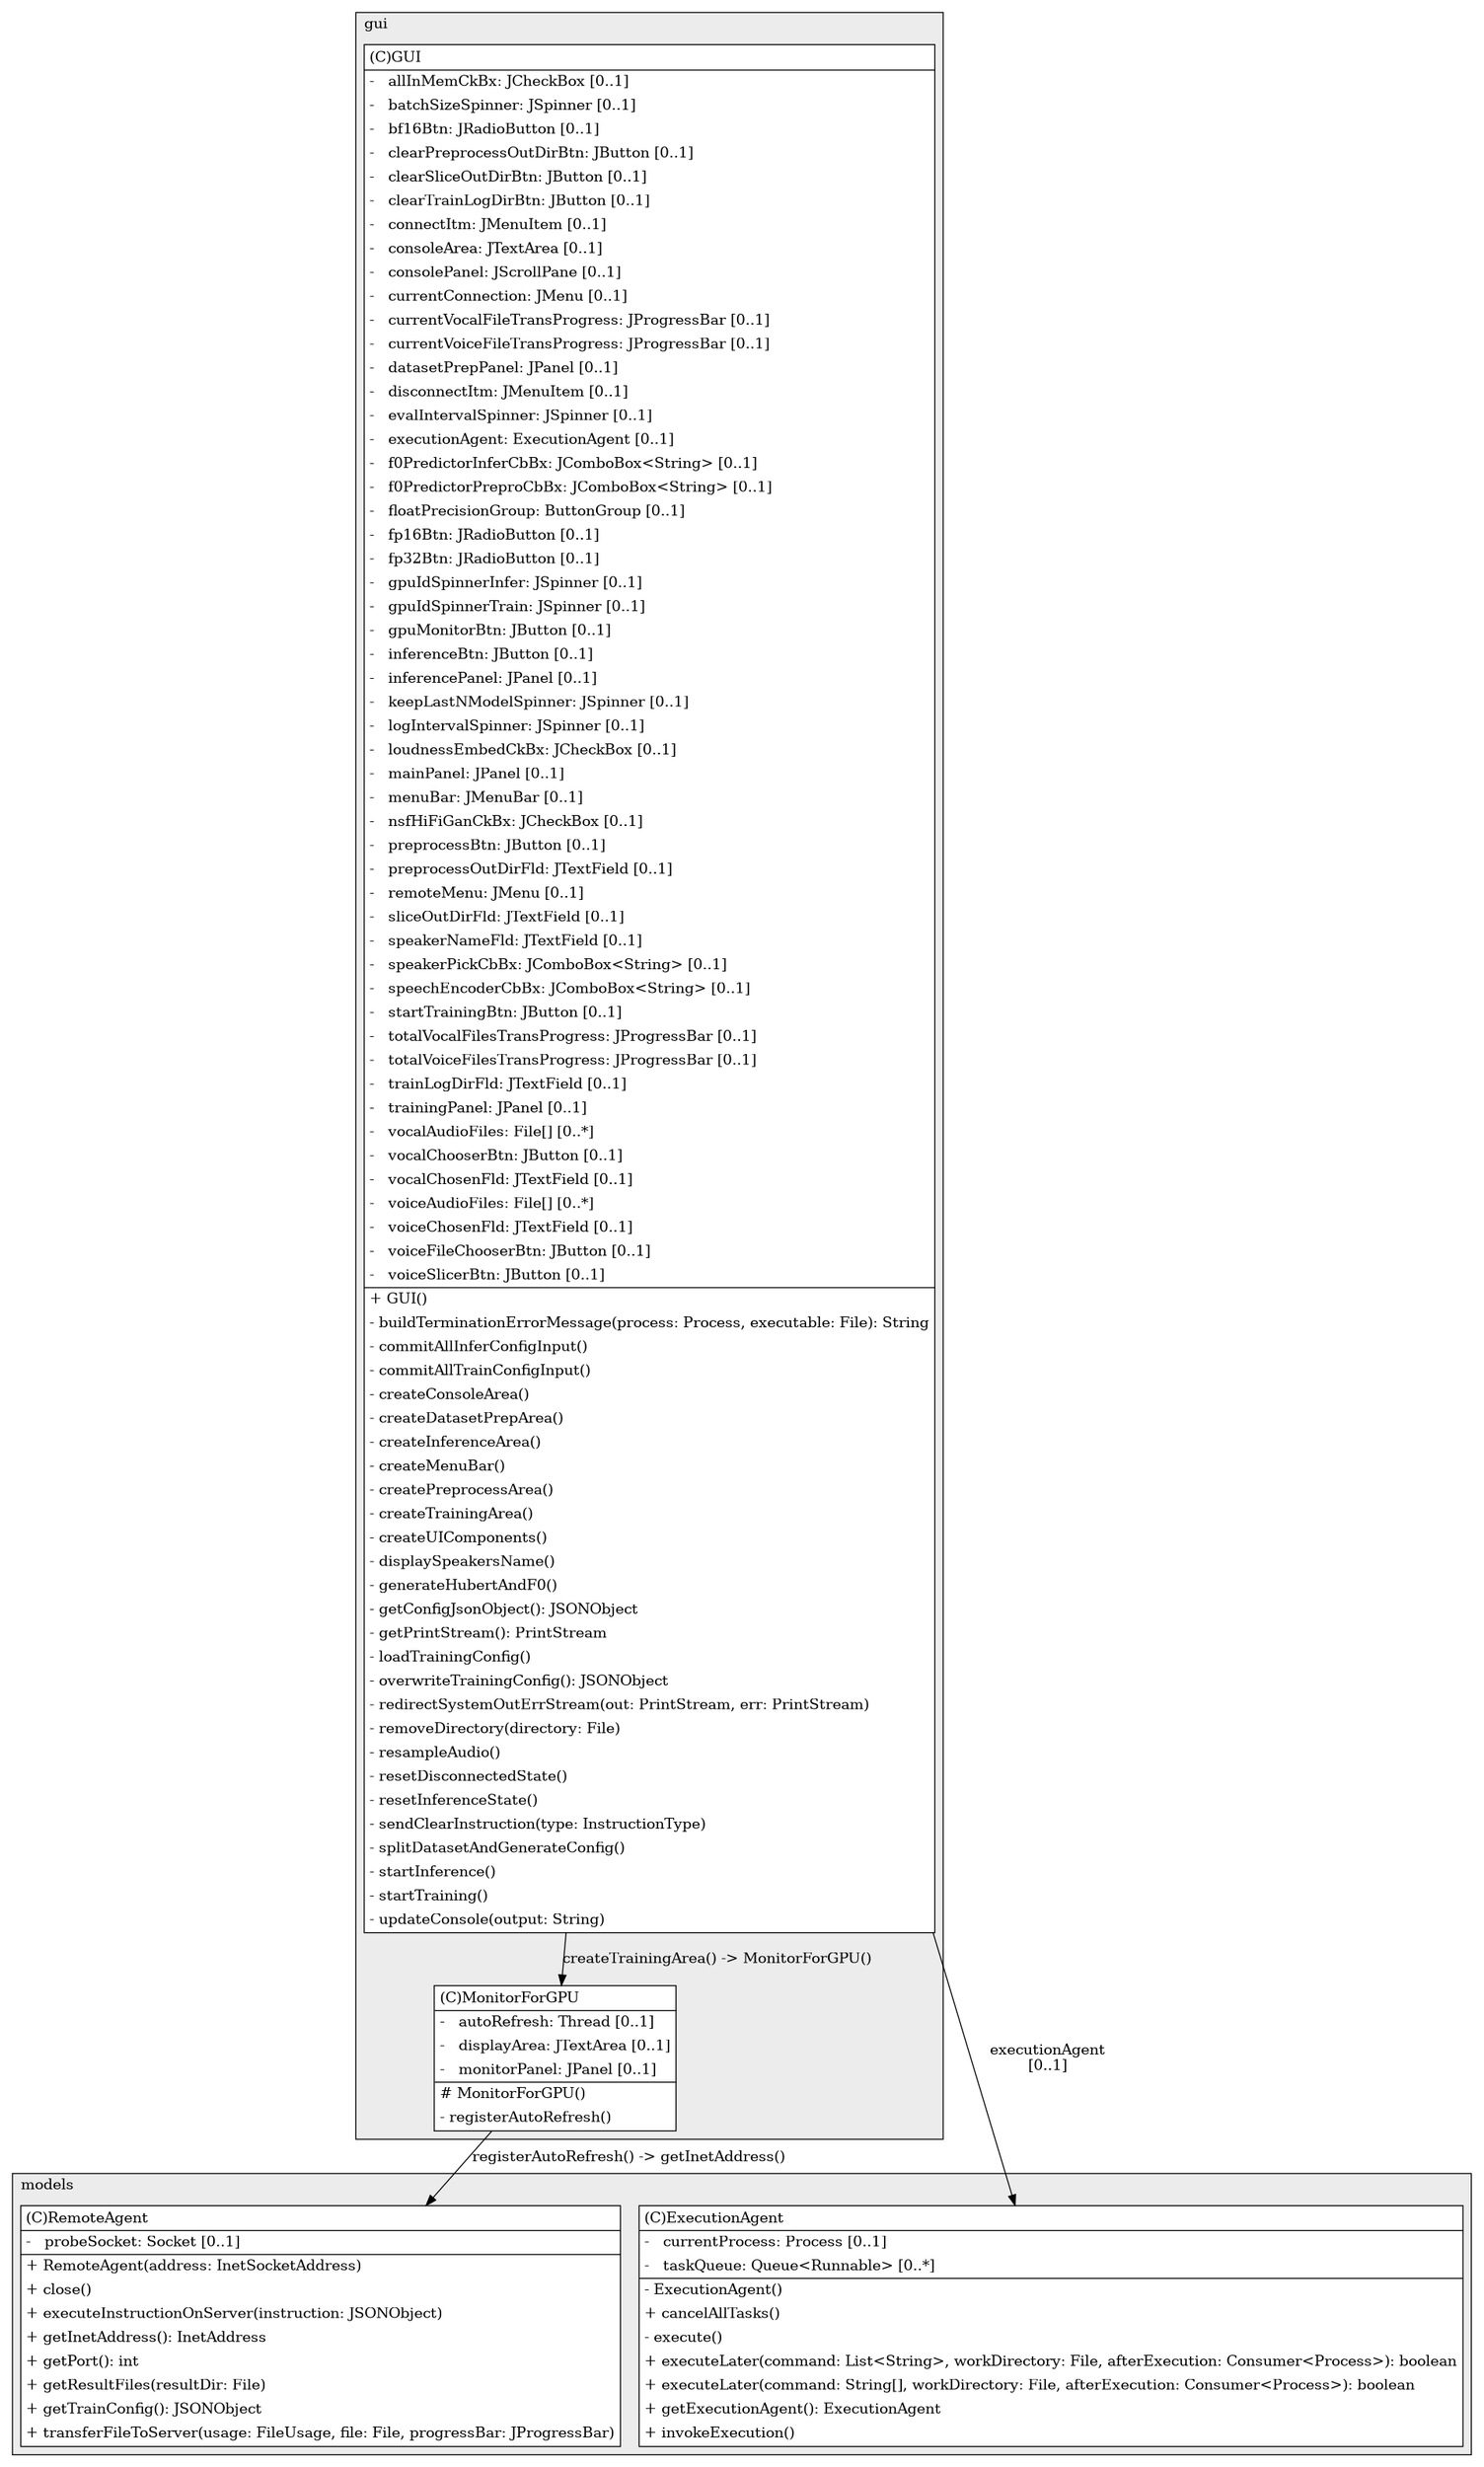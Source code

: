 @startuml

/' diagram meta data start
config=StructureConfiguration;
{
  "projectClassification": {
    "searchMode": "OpenProject", // OpenProject, AllProjects
    "includedProjects": "",
    "pathEndKeywords": "*.impl",
    "isClientPath": "",
    "isClientName": "",
    "isTestPath": "",
    "isTestName": "",
    "isMappingPath": "",
    "isMappingName": "",
    "isDataAccessPath": "",
    "isDataAccessName": "",
    "isDataStructurePath": "",
    "isDataStructureName": "",
    "isInterfaceStructuresPath": "",
    "isInterfaceStructuresName": "",
    "isEntryPointPath": "",
    "isEntryPointName": "",
    "treatFinalFieldsAsMandatory": false
  },
  "graphRestriction": {
    "classPackageExcludeFilter": "",
    "classPackageIncludeFilter": "",
    "classNameExcludeFilter": "",
    "classNameIncludeFilter": "",
    "methodNameExcludeFilter": "",
    "methodNameIncludeFilter": "",
    "removeByInheritance": "", // inheritance/annotation based filtering is done in a second step
    "removeByAnnotation": "",
    "removeByClassPackage": "", // cleanup the graph after inheritance/annotation based filtering is done
    "removeByClassName": "",
    "cutMappings": false,
    "cutEnum": false,
    "cutTests": true,
    "cutClient": false,
    "cutDataAccess": false,
    "cutInterfaceStructures": false,
    "cutDataStructures": false,
    "cutGetterAndSetter": false,
    "cutConstructors": false
  },
  "graphTraversal": {
    "forwardDepth": 5,
    "backwardDepth": 5,
    "classPackageExcludeFilter": "",
    "classPackageIncludeFilter": "",
    "classNameExcludeFilter": "",
    "classNameIncludeFilter": "",
    "methodNameExcludeFilter": "",
    "methodNameIncludeFilter": "",
    "hideMappings": false,
    "hideDataStructures": false,
    "hidePrivateMethods": false,
    "hideInterfaceCalls": false, // indirection: implementation -> interface (is hidden) -> implementation
    "onlyShowApplicationEntryPoints": false, // root node is included
    "useMethodCallsForStructureDiagram": "BothDirections" // ForwardOnly, BothDirections, No
  },
  "details": {
    "aggregation": "GroupByClass", // ByClass, GroupByClass, None
    "showClassGenericTypes": true,
    "showMethods": true,
    "showMethodParameterNames": true,
    "showMethodParameterTypes": true,
    "showMethodReturnType": true,
    "showPackageLevels": 5,
    "showDetailedClassStructure": true
  },
  "rootClass": "gui.GUI",
  "extensionCallbackMethod": "" // qualified.class.name#methodName - signature: public static String method(String)
}
diagram meta data end '/



digraph g {
    rankdir="TB"
    splines=polyline
    

'nodes 
subgraph cluster_102715 { 
   	label=gui
	labeljust=l
	fillcolor="#ececec"
	style=filled
   
   GUI102715[
	label=<<TABLE BORDER="1" CELLBORDER="0" CELLPADDING="4" CELLSPACING="0">
<TR><TD ALIGN="LEFT" >(C)GUI</TD></TR>
<HR/>
<TR><TD ALIGN="LEFT" >-   allInMemCkBx: JCheckBox [0..1]</TD></TR>
<TR><TD ALIGN="LEFT" >-   batchSizeSpinner: JSpinner [0..1]</TD></TR>
<TR><TD ALIGN="LEFT" >-   bf16Btn: JRadioButton [0..1]</TD></TR>
<TR><TD ALIGN="LEFT" >-   clearPreprocessOutDirBtn: JButton [0..1]</TD></TR>
<TR><TD ALIGN="LEFT" >-   clearSliceOutDirBtn: JButton [0..1]</TD></TR>
<TR><TD ALIGN="LEFT" >-   clearTrainLogDirBtn: JButton [0..1]</TD></TR>
<TR><TD ALIGN="LEFT" >-   connectItm: JMenuItem [0..1]</TD></TR>
<TR><TD ALIGN="LEFT" >-   consoleArea: JTextArea [0..1]</TD></TR>
<TR><TD ALIGN="LEFT" >-   consolePanel: JScrollPane [0..1]</TD></TR>
<TR><TD ALIGN="LEFT" >-   currentConnection: JMenu [0..1]</TD></TR>
<TR><TD ALIGN="LEFT" >-   currentVocalFileTransProgress: JProgressBar [0..1]</TD></TR>
<TR><TD ALIGN="LEFT" >-   currentVoiceFileTransProgress: JProgressBar [0..1]</TD></TR>
<TR><TD ALIGN="LEFT" >-   datasetPrepPanel: JPanel [0..1]</TD></TR>
<TR><TD ALIGN="LEFT" >-   disconnectItm: JMenuItem [0..1]</TD></TR>
<TR><TD ALIGN="LEFT" >-   evalIntervalSpinner: JSpinner [0..1]</TD></TR>
<TR><TD ALIGN="LEFT" >-   executionAgent: ExecutionAgent [0..1]</TD></TR>
<TR><TD ALIGN="LEFT" >-   f0PredictorInferCbBx: JComboBox&lt;String&gt; [0..1]</TD></TR>
<TR><TD ALIGN="LEFT" >-   f0PredictorPreproCbBx: JComboBox&lt;String&gt; [0..1]</TD></TR>
<TR><TD ALIGN="LEFT" >-   floatPrecisionGroup: ButtonGroup [0..1]</TD></TR>
<TR><TD ALIGN="LEFT" >-   fp16Btn: JRadioButton [0..1]</TD></TR>
<TR><TD ALIGN="LEFT" >-   fp32Btn: JRadioButton [0..1]</TD></TR>
<TR><TD ALIGN="LEFT" >-   gpuIdSpinnerInfer: JSpinner [0..1]</TD></TR>
<TR><TD ALIGN="LEFT" >-   gpuIdSpinnerTrain: JSpinner [0..1]</TD></TR>
<TR><TD ALIGN="LEFT" >-   gpuMonitorBtn: JButton [0..1]</TD></TR>
<TR><TD ALIGN="LEFT" >-   inferenceBtn: JButton [0..1]</TD></TR>
<TR><TD ALIGN="LEFT" >-   inferencePanel: JPanel [0..1]</TD></TR>
<TR><TD ALIGN="LEFT" >-   keepLastNModelSpinner: JSpinner [0..1]</TD></TR>
<TR><TD ALIGN="LEFT" >-   logIntervalSpinner: JSpinner [0..1]</TD></TR>
<TR><TD ALIGN="LEFT" >-   loudnessEmbedCkBx: JCheckBox [0..1]</TD></TR>
<TR><TD ALIGN="LEFT" >-   mainPanel: JPanel [0..1]</TD></TR>
<TR><TD ALIGN="LEFT" >-   menuBar: JMenuBar [0..1]</TD></TR>
<TR><TD ALIGN="LEFT" >-   nsfHiFiGanCkBx: JCheckBox [0..1]</TD></TR>
<TR><TD ALIGN="LEFT" >-   preprocessBtn: JButton [0..1]</TD></TR>
<TR><TD ALIGN="LEFT" >-   preprocessOutDirFld: JTextField [0..1]</TD></TR>
<TR><TD ALIGN="LEFT" >-   remoteMenu: JMenu [0..1]</TD></TR>
<TR><TD ALIGN="LEFT" >-   sliceOutDirFld: JTextField [0..1]</TD></TR>
<TR><TD ALIGN="LEFT" >-   speakerNameFld: JTextField [0..1]</TD></TR>
<TR><TD ALIGN="LEFT" >-   speakerPickCbBx: JComboBox&lt;String&gt; [0..1]</TD></TR>
<TR><TD ALIGN="LEFT" >-   speechEncoderCbBx: JComboBox&lt;String&gt; [0..1]</TD></TR>
<TR><TD ALIGN="LEFT" >-   startTrainingBtn: JButton [0..1]</TD></TR>
<TR><TD ALIGN="LEFT" >-   totalVocalFilesTransProgress: JProgressBar [0..1]</TD></TR>
<TR><TD ALIGN="LEFT" >-   totalVoiceFilesTransProgress: JProgressBar [0..1]</TD></TR>
<TR><TD ALIGN="LEFT" >-   trainLogDirFld: JTextField [0..1]</TD></TR>
<TR><TD ALIGN="LEFT" >-   trainingPanel: JPanel [0..1]</TD></TR>
<TR><TD ALIGN="LEFT" >-   vocalAudioFiles: File[] [0..*]</TD></TR>
<TR><TD ALIGN="LEFT" >-   vocalChooserBtn: JButton [0..1]</TD></TR>
<TR><TD ALIGN="LEFT" >-   vocalChosenFld: JTextField [0..1]</TD></TR>
<TR><TD ALIGN="LEFT" >-   voiceAudioFiles: File[] [0..*]</TD></TR>
<TR><TD ALIGN="LEFT" >-   voiceChosenFld: JTextField [0..1]</TD></TR>
<TR><TD ALIGN="LEFT" >-   voiceFileChooserBtn: JButton [0..1]</TD></TR>
<TR><TD ALIGN="LEFT" >-   voiceSlicerBtn: JButton [0..1]</TD></TR>
<HR/>
<TR><TD ALIGN="LEFT" >+ GUI()</TD></TR>
<TR><TD ALIGN="LEFT" >- buildTerminationErrorMessage(process: Process, executable: File): String</TD></TR>
<TR><TD ALIGN="LEFT" >- commitAllInferConfigInput()</TD></TR>
<TR><TD ALIGN="LEFT" >- commitAllTrainConfigInput()</TD></TR>
<TR><TD ALIGN="LEFT" >- createConsoleArea()</TD></TR>
<TR><TD ALIGN="LEFT" >- createDatasetPrepArea()</TD></TR>
<TR><TD ALIGN="LEFT" >- createInferenceArea()</TD></TR>
<TR><TD ALIGN="LEFT" >- createMenuBar()</TD></TR>
<TR><TD ALIGN="LEFT" >- createPreprocessArea()</TD></TR>
<TR><TD ALIGN="LEFT" >- createTrainingArea()</TD></TR>
<TR><TD ALIGN="LEFT" >- createUIComponents()</TD></TR>
<TR><TD ALIGN="LEFT" >- displaySpeakersName()</TD></TR>
<TR><TD ALIGN="LEFT" >- generateHubertAndF0()</TD></TR>
<TR><TD ALIGN="LEFT" >- getConfigJsonObject(): JSONObject</TD></TR>
<TR><TD ALIGN="LEFT" >- getPrintStream(): PrintStream</TD></TR>
<TR><TD ALIGN="LEFT" >- loadTrainingConfig()</TD></TR>
<TR><TD ALIGN="LEFT" >- overwriteTrainingConfig(): JSONObject</TD></TR>
<TR><TD ALIGN="LEFT" >- redirectSystemOutErrStream(out: PrintStream, err: PrintStream)</TD></TR>
<TR><TD ALIGN="LEFT" >- removeDirectory(directory: File)</TD></TR>
<TR><TD ALIGN="LEFT" >- resampleAudio()</TD></TR>
<TR><TD ALIGN="LEFT" >- resetDisconnectedState()</TD></TR>
<TR><TD ALIGN="LEFT" >- resetInferenceState()</TD></TR>
<TR><TD ALIGN="LEFT" >- sendClearInstruction(type: InstructionType)</TD></TR>
<TR><TD ALIGN="LEFT" >- splitDatasetAndGenerateConfig()</TD></TR>
<TR><TD ALIGN="LEFT" >- startInference()</TD></TR>
<TR><TD ALIGN="LEFT" >- startTraining()</TD></TR>
<TR><TD ALIGN="LEFT" >- updateConsole(output: String)</TD></TR>
</TABLE>>
	style=filled
	margin=0
	shape=plaintext
	fillcolor="#FFFFFF"
];

MonitorForGPU102715[
	label=<<TABLE BORDER="1" CELLBORDER="0" CELLPADDING="4" CELLSPACING="0">
<TR><TD ALIGN="LEFT" >(C)MonitorForGPU</TD></TR>
<HR/>
<TR><TD ALIGN="LEFT" >-   autoRefresh: Thread [0..1]</TD></TR>
<TR><TD ALIGN="LEFT" >-   displayArea: JTextArea [0..1]</TD></TR>
<TR><TD ALIGN="LEFT" >-   monitorPanel: JPanel [0..1]</TD></TR>
<HR/>
<TR><TD ALIGN="LEFT" ># MonitorForGPU()</TD></TR>
<TR><TD ALIGN="LEFT" >- registerAutoRefresh()</TD></TR>
</TABLE>>
	style=filled
	margin=0
	shape=plaintext
	fillcolor="#FFFFFF"
];
} 

subgraph cluster_1068799382 { 
   	label=models
	labeljust=l
	fillcolor="#ececec"
	style=filled
   
   ExecutionAgent1068799382[
	label=<<TABLE BORDER="1" CELLBORDER="0" CELLPADDING="4" CELLSPACING="0">
<TR><TD ALIGN="LEFT" >(C)ExecutionAgent</TD></TR>
<HR/>
<TR><TD ALIGN="LEFT" >-   currentProcess: Process [0..1]</TD></TR>
<TR><TD ALIGN="LEFT" >-   taskQueue: Queue&lt;Runnable&gt; [0..*]</TD></TR>
<HR/>
<TR><TD ALIGN="LEFT" >- ExecutionAgent()</TD></TR>
<TR><TD ALIGN="LEFT" >+ cancelAllTasks()</TD></TR>
<TR><TD ALIGN="LEFT" >- execute()</TD></TR>
<TR><TD ALIGN="LEFT" >+ executeLater(command: List&lt;String&gt;, workDirectory: File, afterExecution: Consumer&lt;Process&gt;): boolean</TD></TR>
<TR><TD ALIGN="LEFT" >+ executeLater(command: String[], workDirectory: File, afterExecution: Consumer&lt;Process&gt;): boolean</TD></TR>
<TR><TD ALIGN="LEFT" >+ getExecutionAgent(): ExecutionAgent</TD></TR>
<TR><TD ALIGN="LEFT" >+ invokeExecution()</TD></TR>
</TABLE>>
	style=filled
	margin=0
	shape=plaintext
	fillcolor="#FFFFFF"
];

RemoteAgent1068799382[
	label=<<TABLE BORDER="1" CELLBORDER="0" CELLPADDING="4" CELLSPACING="0">
<TR><TD ALIGN="LEFT" >(C)RemoteAgent</TD></TR>
<HR/>
<TR><TD ALIGN="LEFT" >-   probeSocket: Socket [0..1]</TD></TR>
<HR/>
<TR><TD ALIGN="LEFT" >+ RemoteAgent(address: InetSocketAddress)</TD></TR>
<TR><TD ALIGN="LEFT" >+ close()</TD></TR>
<TR><TD ALIGN="LEFT" >+ executeInstructionOnServer(instruction: JSONObject)</TD></TR>
<TR><TD ALIGN="LEFT" >+ getInetAddress(): InetAddress</TD></TR>
<TR><TD ALIGN="LEFT" >+ getPort(): int</TD></TR>
<TR><TD ALIGN="LEFT" >+ getResultFiles(resultDir: File)</TD></TR>
<TR><TD ALIGN="LEFT" >+ getTrainConfig(): JSONObject</TD></TR>
<TR><TD ALIGN="LEFT" >+ transferFileToServer(usage: FileUsage, file: File, progressBar: JProgressBar)</TD></TR>
</TABLE>>
	style=filled
	margin=0
	shape=plaintext
	fillcolor="#FFFFFF"
];
} 

'edges    
GUI102715 -> ExecutionAgent1068799382[label="executionAgent
[0..1]"];
GUI102715 -> MonitorForGPU102715[label="createTrainingArea() -> MonitorForGPU()"];
MonitorForGPU102715 -> RemoteAgent1068799382[label="registerAutoRefresh() -> getInetAddress()"];
    
}
@enduml